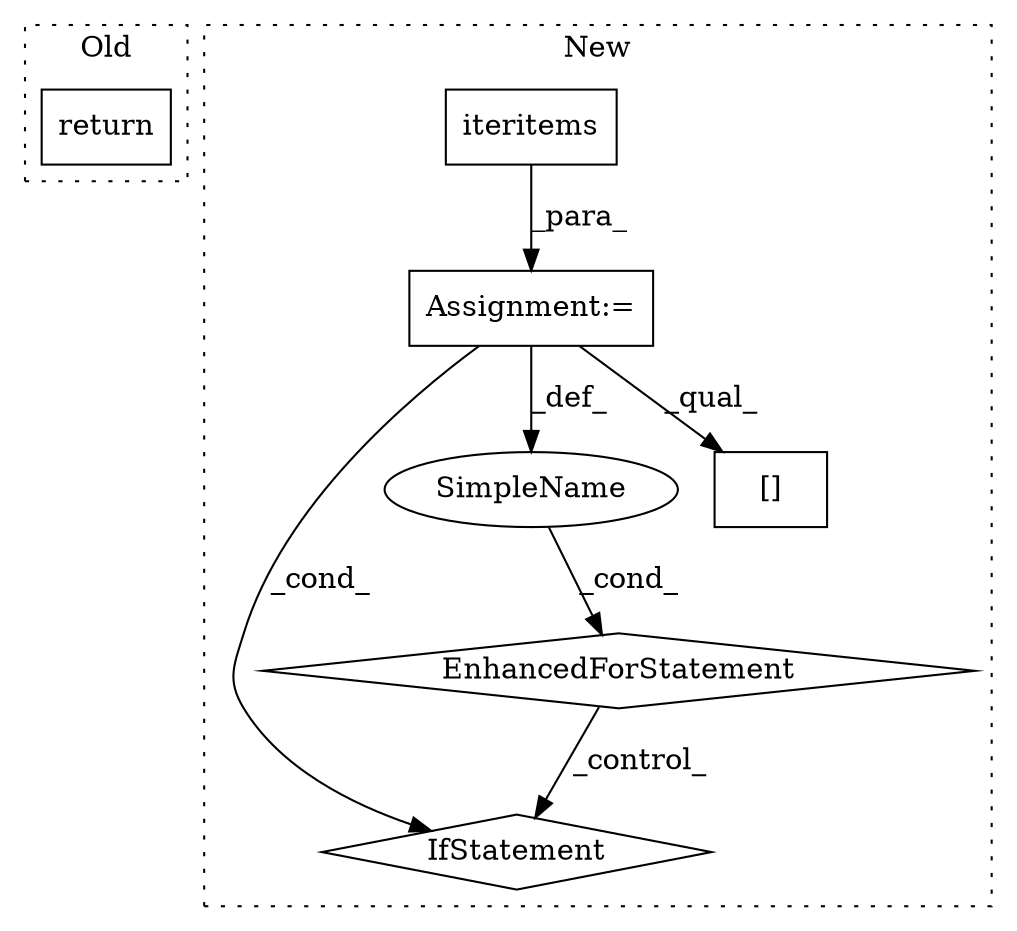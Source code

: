 digraph G {
subgraph cluster0 {
1 [label="return" a="41" s="765" l="7" shape="box"];
label = "Old";
style="dotted";
}
subgraph cluster1 {
2 [label="iteritems" a="32" s="1633" l="11" shape="box"];
3 [label="Assignment:=" a="7" s="1530,1644" l="71,2" shape="box"];
4 [label="EnhancedForStatement" a="70" s="1530,1644" l="71,2" shape="diamond"];
5 [label="IfStatement" a="25" s="1654,1678" l="4,2" shape="diamond"];
6 [label="SimpleName" a="42" s="1605" l="11" shape="ellipse"];
7 [label="[]" a="2" s="1907,1925" l="11,1" shape="box"];
label = "New";
style="dotted";
}
2 -> 3 [label="_para_"];
3 -> 6 [label="_def_"];
3 -> 7 [label="_qual_"];
3 -> 5 [label="_cond_"];
4 -> 5 [label="_control_"];
6 -> 4 [label="_cond_"];
}